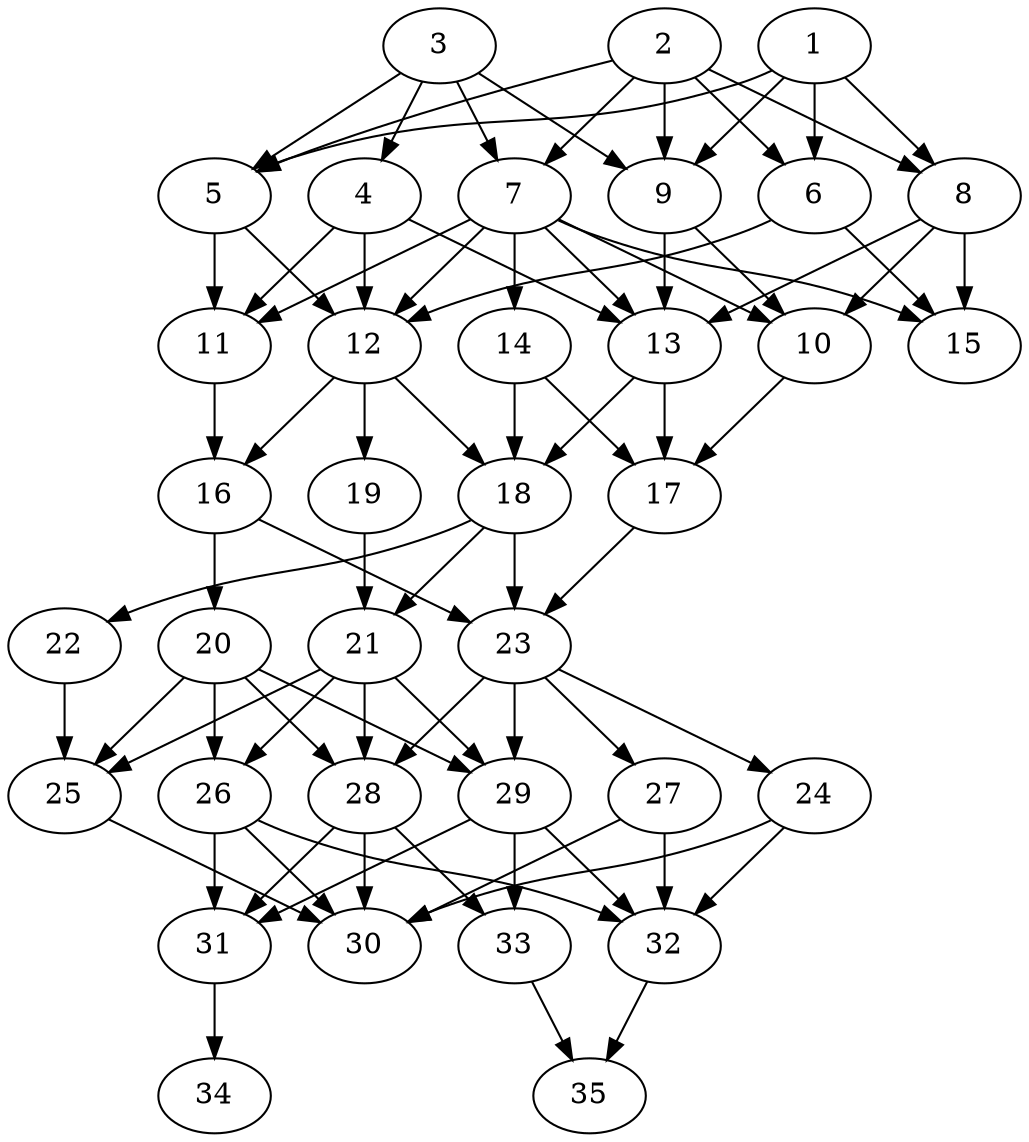 // DAG automatically generated by daggen at Thu Oct  3 14:05:37 2019
// ./daggen --dot -n 35 --ccr 0.5 --fat 0.5 --regular 0.7 --density 0.7 --mindata 5242880 --maxdata 52428800 
digraph G {
  1 [size="16400384", alpha="0.05", expect_size="8200192"] 
  1 -> 5 [size ="8200192"]
  1 -> 6 [size ="8200192"]
  1 -> 8 [size ="8200192"]
  1 -> 9 [size ="8200192"]
  2 [size="98494464", alpha="0.03", expect_size="49247232"] 
  2 -> 5 [size ="49247232"]
  2 -> 6 [size ="49247232"]
  2 -> 7 [size ="49247232"]
  2 -> 8 [size ="49247232"]
  2 -> 9 [size ="49247232"]
  3 [size="74776576", alpha="0.04", expect_size="37388288"] 
  3 -> 4 [size ="37388288"]
  3 -> 5 [size ="37388288"]
  3 -> 7 [size ="37388288"]
  3 -> 9 [size ="37388288"]
  4 [size="75980800", alpha="0.10", expect_size="37990400"] 
  4 -> 11 [size ="37990400"]
  4 -> 12 [size ="37990400"]
  4 -> 13 [size ="37990400"]
  5 [size="12611584", alpha="0.17", expect_size="6305792"] 
  5 -> 11 [size ="6305792"]
  5 -> 12 [size ="6305792"]
  6 [size="68401152", alpha="0.12", expect_size="34200576"] 
  6 -> 12 [size ="34200576"]
  6 -> 15 [size ="34200576"]
  7 [size="66555904", alpha="0.16", expect_size="33277952"] 
  7 -> 10 [size ="33277952"]
  7 -> 11 [size ="33277952"]
  7 -> 12 [size ="33277952"]
  7 -> 13 [size ="33277952"]
  7 -> 14 [size ="33277952"]
  7 -> 15 [size ="33277952"]
  8 [size="92983296", alpha="0.17", expect_size="46491648"] 
  8 -> 10 [size ="46491648"]
  8 -> 13 [size ="46491648"]
  8 -> 15 [size ="46491648"]
  9 [size="85401600", alpha="0.03", expect_size="42700800"] 
  9 -> 10 [size ="42700800"]
  9 -> 13 [size ="42700800"]
  10 [size="19869696", alpha="0.10", expect_size="9934848"] 
  10 -> 17 [size ="9934848"]
  11 [size="40650752", alpha="0.15", expect_size="20325376"] 
  11 -> 16 [size ="20325376"]
  12 [size="62255104", alpha="0.06", expect_size="31127552"] 
  12 -> 16 [size ="31127552"]
  12 -> 18 [size ="31127552"]
  12 -> 19 [size ="31127552"]
  13 [size="77811712", alpha="0.01", expect_size="38905856"] 
  13 -> 17 [size ="38905856"]
  13 -> 18 [size ="38905856"]
  14 [size="97193984", alpha="0.17", expect_size="48596992"] 
  14 -> 17 [size ="48596992"]
  14 -> 18 [size ="48596992"]
  15 [size="51941376", alpha="0.04", expect_size="25970688"] 
  16 [size="36796416", alpha="0.11", expect_size="18398208"] 
  16 -> 20 [size ="18398208"]
  16 -> 23 [size ="18398208"]
  17 [size="91420672", alpha="0.07", expect_size="45710336"] 
  17 -> 23 [size ="45710336"]
  18 [size="71030784", alpha="0.18", expect_size="35515392"] 
  18 -> 21 [size ="35515392"]
  18 -> 22 [size ="35515392"]
  18 -> 23 [size ="35515392"]
  19 [size="55111680", alpha="0.07", expect_size="27555840"] 
  19 -> 21 [size ="27555840"]
  20 [size="68315136", alpha="0.12", expect_size="34157568"] 
  20 -> 25 [size ="34157568"]
  20 -> 26 [size ="34157568"]
  20 -> 28 [size ="34157568"]
  20 -> 29 [size ="34157568"]
  21 [size="21868544", alpha="0.20", expect_size="10934272"] 
  21 -> 25 [size ="10934272"]
  21 -> 26 [size ="10934272"]
  21 -> 28 [size ="10934272"]
  21 -> 29 [size ="10934272"]
  22 [size="93339648", alpha="0.05", expect_size="46669824"] 
  22 -> 25 [size ="46669824"]
  23 [size="26419200", alpha="0.05", expect_size="13209600"] 
  23 -> 24 [size ="13209600"]
  23 -> 27 [size ="13209600"]
  23 -> 28 [size ="13209600"]
  23 -> 29 [size ="13209600"]
  24 [size="33032192", alpha="0.18", expect_size="16516096"] 
  24 -> 30 [size ="16516096"]
  24 -> 32 [size ="16516096"]
  25 [size="17606656", alpha="0.12", expect_size="8803328"] 
  25 -> 30 [size ="8803328"]
  26 [size="35588096", alpha="0.18", expect_size="17794048"] 
  26 -> 30 [size ="17794048"]
  26 -> 31 [size ="17794048"]
  26 -> 32 [size ="17794048"]
  27 [size="87740416", alpha="0.16", expect_size="43870208"] 
  27 -> 30 [size ="43870208"]
  27 -> 32 [size ="43870208"]
  28 [size="27871232", alpha="0.11", expect_size="13935616"] 
  28 -> 30 [size ="13935616"]
  28 -> 31 [size ="13935616"]
  28 -> 33 [size ="13935616"]
  29 [size="16889856", alpha="0.03", expect_size="8444928"] 
  29 -> 31 [size ="8444928"]
  29 -> 32 [size ="8444928"]
  29 -> 33 [size ="8444928"]
  30 [size="47665152", alpha="0.16", expect_size="23832576"] 
  31 [size="12029952", alpha="0.16", expect_size="6014976"] 
  31 -> 34 [size ="6014976"]
  32 [size="104644608", alpha="0.06", expect_size="52322304"] 
  32 -> 35 [size ="52322304"]
  33 [size="36028416", alpha="0.11", expect_size="18014208"] 
  33 -> 35 [size ="18014208"]
  34 [size="59217920", alpha="0.15", expect_size="29608960"] 
  35 [size="50966528", alpha="0.07", expect_size="25483264"] 
}
